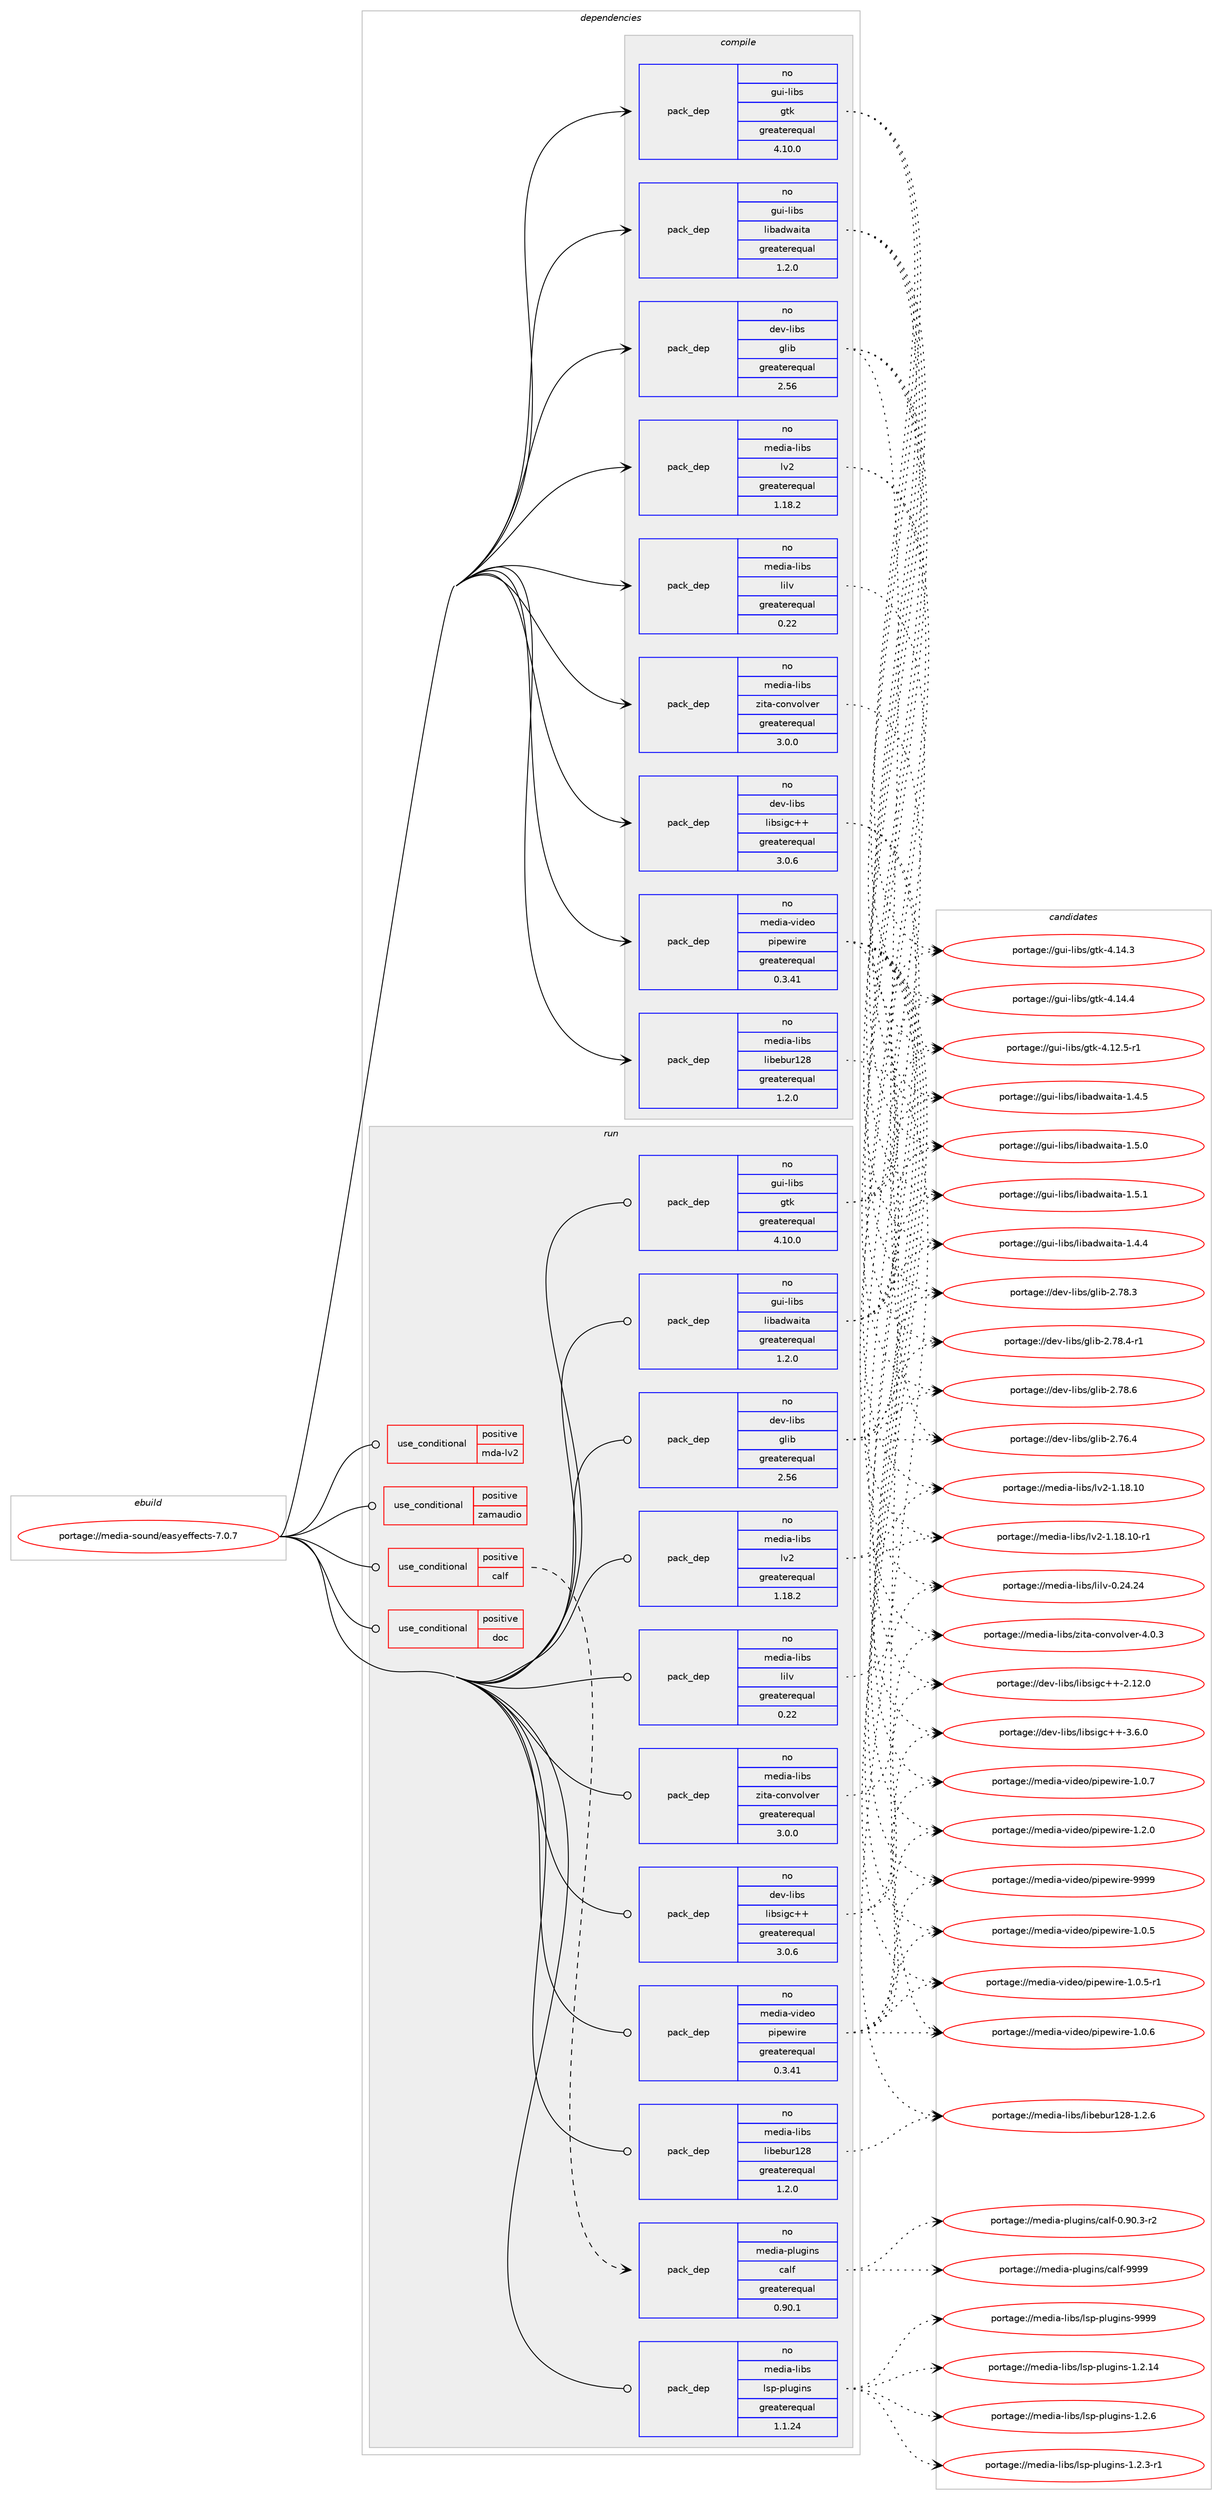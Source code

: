 digraph prolog {

# *************
# Graph options
# *************

newrank=true;
concentrate=true;
compound=true;
graph [rankdir=LR,fontname=Helvetica,fontsize=10,ranksep=1.5];#, ranksep=2.5, nodesep=0.2];
edge  [arrowhead=vee];
node  [fontname=Helvetica,fontsize=10];

# **********
# The ebuild
# **********

subgraph cluster_leftcol {
color=gray;
rank=same;
label=<<i>ebuild</i>>;
id [label="portage://media-sound/easyeffects-7.0.7", color=red, width=4, href="../media-sound/easyeffects-7.0.7.svg"];
}

# ****************
# The dependencies
# ****************

subgraph cluster_midcol {
color=gray;
label=<<i>dependencies</i>>;
subgraph cluster_compile {
fillcolor="#eeeeee";
style=filled;
label=<<i>compile</i>>;
# *** BEGIN UNKNOWN DEPENDENCY TYPE (TODO) ***
# id -> package_dependency(portage://media-sound/easyeffects-7.0.7,install,no,dev-cpp,nlohmann_json,none,[,,],[],[])
# *** END UNKNOWN DEPENDENCY TYPE (TODO) ***

# *** BEGIN UNKNOWN DEPENDENCY TYPE (TODO) ***
# id -> package_dependency(portage://media-sound/easyeffects-7.0.7,install,no,dev-cpp,tbb,none,[,,],[],[])
# *** END UNKNOWN DEPENDENCY TYPE (TODO) ***

subgraph pack82578 {
dependency162762 [label=<<TABLE BORDER="0" CELLBORDER="1" CELLSPACING="0" CELLPADDING="4" WIDTH="220"><TR><TD ROWSPAN="6" CELLPADDING="30">pack_dep</TD></TR><TR><TD WIDTH="110">no</TD></TR><TR><TD>dev-libs</TD></TR><TR><TD>glib</TD></TR><TR><TD>greaterequal</TD></TR><TR><TD>2.56</TD></TR></TABLE>>, shape=none, color=blue];
}
id:e -> dependency162762:w [weight=20,style="solid",arrowhead="vee"];
# *** BEGIN UNKNOWN DEPENDENCY TYPE (TODO) ***
# id -> package_dependency(portage://media-sound/easyeffects-7.0.7,install,no,dev-libs,libfmt,none,[,,],[],[])
# *** END UNKNOWN DEPENDENCY TYPE (TODO) ***

subgraph pack82579 {
dependency162763 [label=<<TABLE BORDER="0" CELLBORDER="1" CELLSPACING="0" CELLPADDING="4" WIDTH="220"><TR><TD ROWSPAN="6" CELLPADDING="30">pack_dep</TD></TR><TR><TD WIDTH="110">no</TD></TR><TR><TD>dev-libs</TD></TR><TR><TD>libsigc++</TD></TR><TR><TD>greaterequal</TD></TR><TR><TD>3.0.6</TD></TR></TABLE>>, shape=none, color=blue];
}
id:e -> dependency162763:w [weight=20,style="solid",arrowhead="vee"];
subgraph pack82580 {
dependency162764 [label=<<TABLE BORDER="0" CELLBORDER="1" CELLSPACING="0" CELLPADDING="4" WIDTH="220"><TR><TD ROWSPAN="6" CELLPADDING="30">pack_dep</TD></TR><TR><TD WIDTH="110">no</TD></TR><TR><TD>gui-libs</TD></TR><TR><TD>gtk</TD></TR><TR><TD>greaterequal</TD></TR><TR><TD>4.10.0</TD></TR></TABLE>>, shape=none, color=blue];
}
id:e -> dependency162764:w [weight=20,style="solid",arrowhead="vee"];
subgraph pack82581 {
dependency162765 [label=<<TABLE BORDER="0" CELLBORDER="1" CELLSPACING="0" CELLPADDING="4" WIDTH="220"><TR><TD ROWSPAN="6" CELLPADDING="30">pack_dep</TD></TR><TR><TD WIDTH="110">no</TD></TR><TR><TD>gui-libs</TD></TR><TR><TD>libadwaita</TD></TR><TR><TD>greaterequal</TD></TR><TR><TD>1.2.0</TD></TR></TABLE>>, shape=none, color=blue];
}
id:e -> dependency162765:w [weight=20,style="solid",arrowhead="vee"];
# *** BEGIN UNKNOWN DEPENDENCY TYPE (TODO) ***
# id -> package_dependency(portage://media-sound/easyeffects-7.0.7,install,no,media-libs,libbs2b,none,[,,],[],[])
# *** END UNKNOWN DEPENDENCY TYPE (TODO) ***

subgraph pack82582 {
dependency162766 [label=<<TABLE BORDER="0" CELLBORDER="1" CELLSPACING="0" CELLPADDING="4" WIDTH="220"><TR><TD ROWSPAN="6" CELLPADDING="30">pack_dep</TD></TR><TR><TD WIDTH="110">no</TD></TR><TR><TD>media-libs</TD></TR><TR><TD>libebur128</TD></TR><TR><TD>greaterequal</TD></TR><TR><TD>1.2.0</TD></TR></TABLE>>, shape=none, color=blue];
}
id:e -> dependency162766:w [weight=20,style="solid",arrowhead="vee"];
# *** BEGIN UNKNOWN DEPENDENCY TYPE (TODO) ***
# id -> package_dependency(portage://media-sound/easyeffects-7.0.7,install,no,media-libs,libsamplerate,none,[,,],[],[])
# *** END UNKNOWN DEPENDENCY TYPE (TODO) ***

# *** BEGIN UNKNOWN DEPENDENCY TYPE (TODO) ***
# id -> package_dependency(portage://media-sound/easyeffects-7.0.7,install,no,media-libs,libsndfile,none,[,,],[],[])
# *** END UNKNOWN DEPENDENCY TYPE (TODO) ***

# *** BEGIN UNKNOWN DEPENDENCY TYPE (TODO) ***
# id -> package_dependency(portage://media-sound/easyeffects-7.0.7,install,no,media-libs,libsoundtouch,none,[,,],[],[])
# *** END UNKNOWN DEPENDENCY TYPE (TODO) ***

subgraph pack82583 {
dependency162767 [label=<<TABLE BORDER="0" CELLBORDER="1" CELLSPACING="0" CELLPADDING="4" WIDTH="220"><TR><TD ROWSPAN="6" CELLPADDING="30">pack_dep</TD></TR><TR><TD WIDTH="110">no</TD></TR><TR><TD>media-libs</TD></TR><TR><TD>lilv</TD></TR><TR><TD>greaterequal</TD></TR><TR><TD>0.22</TD></TR></TABLE>>, shape=none, color=blue];
}
id:e -> dependency162767:w [weight=20,style="solid",arrowhead="vee"];
subgraph pack82584 {
dependency162768 [label=<<TABLE BORDER="0" CELLBORDER="1" CELLSPACING="0" CELLPADDING="4" WIDTH="220"><TR><TD ROWSPAN="6" CELLPADDING="30">pack_dep</TD></TR><TR><TD WIDTH="110">no</TD></TR><TR><TD>media-libs</TD></TR><TR><TD>lv2</TD></TR><TR><TD>greaterequal</TD></TR><TR><TD>1.18.2</TD></TR></TABLE>>, shape=none, color=blue];
}
id:e -> dependency162768:w [weight=20,style="solid",arrowhead="vee"];
# *** BEGIN UNKNOWN DEPENDENCY TYPE (TODO) ***
# id -> package_dependency(portage://media-sound/easyeffects-7.0.7,install,no,media-libs,rnnoise,none,[,,],[],[])
# *** END UNKNOWN DEPENDENCY TYPE (TODO) ***

# *** BEGIN UNKNOWN DEPENDENCY TYPE (TODO) ***
# id -> package_dependency(portage://media-sound/easyeffects-7.0.7,install,no,media-libs,speexdsp,none,[,,],[],[])
# *** END UNKNOWN DEPENDENCY TYPE (TODO) ***

subgraph pack82585 {
dependency162769 [label=<<TABLE BORDER="0" CELLBORDER="1" CELLSPACING="0" CELLPADDING="4" WIDTH="220"><TR><TD ROWSPAN="6" CELLPADDING="30">pack_dep</TD></TR><TR><TD WIDTH="110">no</TD></TR><TR><TD>media-libs</TD></TR><TR><TD>zita-convolver</TD></TR><TR><TD>greaterequal</TD></TR><TR><TD>3.0.0</TD></TR></TABLE>>, shape=none, color=blue];
}
id:e -> dependency162769:w [weight=20,style="solid",arrowhead="vee"];
subgraph pack82586 {
dependency162770 [label=<<TABLE BORDER="0" CELLBORDER="1" CELLSPACING="0" CELLPADDING="4" WIDTH="220"><TR><TD ROWSPAN="6" CELLPADDING="30">pack_dep</TD></TR><TR><TD WIDTH="110">no</TD></TR><TR><TD>media-video</TD></TR><TR><TD>pipewire</TD></TR><TR><TD>greaterequal</TD></TR><TR><TD>0.3.41</TD></TR></TABLE>>, shape=none, color=blue];
}
id:e -> dependency162770:w [weight=20,style="solid",arrowhead="vee"];
# *** BEGIN UNKNOWN DEPENDENCY TYPE (TODO) ***
# id -> package_dependency(portage://media-sound/easyeffects-7.0.7,install,no,sci-libs,fftw,none,[,,],[slot(3.0)],[])
# *** END UNKNOWN DEPENDENCY TYPE (TODO) ***

# *** BEGIN UNKNOWN DEPENDENCY TYPE (TODO) ***
# id -> package_dependency(portage://media-sound/easyeffects-7.0.7,install,no,sci-libs,gsl,none,[,,],any_same_slot,[])
# *** END UNKNOWN DEPENDENCY TYPE (TODO) ***

}
subgraph cluster_compileandrun {
fillcolor="#eeeeee";
style=filled;
label=<<i>compile and run</i>>;
}
subgraph cluster_run {
fillcolor="#eeeeee";
style=filled;
label=<<i>run</i>>;
subgraph cond77796 {
dependency162771 [label=<<TABLE BORDER="0" CELLBORDER="1" CELLSPACING="0" CELLPADDING="4"><TR><TD ROWSPAN="3" CELLPADDING="10">use_conditional</TD></TR><TR><TD>positive</TD></TR><TR><TD>calf</TD></TR></TABLE>>, shape=none, color=red];
subgraph pack82587 {
dependency162772 [label=<<TABLE BORDER="0" CELLBORDER="1" CELLSPACING="0" CELLPADDING="4" WIDTH="220"><TR><TD ROWSPAN="6" CELLPADDING="30">pack_dep</TD></TR><TR><TD WIDTH="110">no</TD></TR><TR><TD>media-plugins</TD></TR><TR><TD>calf</TD></TR><TR><TD>greaterequal</TD></TR><TR><TD>0.90.1</TD></TR></TABLE>>, shape=none, color=blue];
}
dependency162771:e -> dependency162772:w [weight=20,style="dashed",arrowhead="vee"];
}
id:e -> dependency162771:w [weight=20,style="solid",arrowhead="odot"];
subgraph cond77797 {
dependency162773 [label=<<TABLE BORDER="0" CELLBORDER="1" CELLSPACING="0" CELLPADDING="4"><TR><TD ROWSPAN="3" CELLPADDING="10">use_conditional</TD></TR><TR><TD>positive</TD></TR><TR><TD>doc</TD></TR></TABLE>>, shape=none, color=red];
# *** BEGIN UNKNOWN DEPENDENCY TYPE (TODO) ***
# dependency162773 -> package_dependency(portage://media-sound/easyeffects-7.0.7,run,no,gnome-extra,yelp,none,[,,],[],[])
# *** END UNKNOWN DEPENDENCY TYPE (TODO) ***

}
id:e -> dependency162773:w [weight=20,style="solid",arrowhead="odot"];
subgraph cond77798 {
dependency162774 [label=<<TABLE BORDER="0" CELLBORDER="1" CELLSPACING="0" CELLPADDING="4"><TR><TD ROWSPAN="3" CELLPADDING="10">use_conditional</TD></TR><TR><TD>positive</TD></TR><TR><TD>mda-lv2</TD></TR></TABLE>>, shape=none, color=red];
# *** BEGIN UNKNOWN DEPENDENCY TYPE (TODO) ***
# dependency162774 -> package_dependency(portage://media-sound/easyeffects-7.0.7,run,no,media-plugins,mda-lv2,none,[,,],[],[])
# *** END UNKNOWN DEPENDENCY TYPE (TODO) ***

}
id:e -> dependency162774:w [weight=20,style="solid",arrowhead="odot"];
subgraph cond77799 {
dependency162775 [label=<<TABLE BORDER="0" CELLBORDER="1" CELLSPACING="0" CELLPADDING="4"><TR><TD ROWSPAN="3" CELLPADDING="10">use_conditional</TD></TR><TR><TD>positive</TD></TR><TR><TD>zamaudio</TD></TR></TABLE>>, shape=none, color=red];
# *** BEGIN UNKNOWN DEPENDENCY TYPE (TODO) ***
# dependency162775 -> package_dependency(portage://media-sound/easyeffects-7.0.7,run,no,media-plugins,zam-plugins,none,[,,],[],[])
# *** END UNKNOWN DEPENDENCY TYPE (TODO) ***

}
id:e -> dependency162775:w [weight=20,style="solid",arrowhead="odot"];
# *** BEGIN UNKNOWN DEPENDENCY TYPE (TODO) ***
# id -> package_dependency(portage://media-sound/easyeffects-7.0.7,run,no,dev-cpp,nlohmann_json,none,[,,],[],[])
# *** END UNKNOWN DEPENDENCY TYPE (TODO) ***

# *** BEGIN UNKNOWN DEPENDENCY TYPE (TODO) ***
# id -> package_dependency(portage://media-sound/easyeffects-7.0.7,run,no,dev-cpp,tbb,none,[,,],[],[])
# *** END UNKNOWN DEPENDENCY TYPE (TODO) ***

subgraph pack82588 {
dependency162776 [label=<<TABLE BORDER="0" CELLBORDER="1" CELLSPACING="0" CELLPADDING="4" WIDTH="220"><TR><TD ROWSPAN="6" CELLPADDING="30">pack_dep</TD></TR><TR><TD WIDTH="110">no</TD></TR><TR><TD>dev-libs</TD></TR><TR><TD>glib</TD></TR><TR><TD>greaterequal</TD></TR><TR><TD>2.56</TD></TR></TABLE>>, shape=none, color=blue];
}
id:e -> dependency162776:w [weight=20,style="solid",arrowhead="odot"];
# *** BEGIN UNKNOWN DEPENDENCY TYPE (TODO) ***
# id -> package_dependency(portage://media-sound/easyeffects-7.0.7,run,no,dev-libs,libfmt,none,[,,],[],[])
# *** END UNKNOWN DEPENDENCY TYPE (TODO) ***

subgraph pack82589 {
dependency162777 [label=<<TABLE BORDER="0" CELLBORDER="1" CELLSPACING="0" CELLPADDING="4" WIDTH="220"><TR><TD ROWSPAN="6" CELLPADDING="30">pack_dep</TD></TR><TR><TD WIDTH="110">no</TD></TR><TR><TD>dev-libs</TD></TR><TR><TD>libsigc++</TD></TR><TR><TD>greaterequal</TD></TR><TR><TD>3.0.6</TD></TR></TABLE>>, shape=none, color=blue];
}
id:e -> dependency162777:w [weight=20,style="solid",arrowhead="odot"];
subgraph pack82590 {
dependency162778 [label=<<TABLE BORDER="0" CELLBORDER="1" CELLSPACING="0" CELLPADDING="4" WIDTH="220"><TR><TD ROWSPAN="6" CELLPADDING="30">pack_dep</TD></TR><TR><TD WIDTH="110">no</TD></TR><TR><TD>gui-libs</TD></TR><TR><TD>gtk</TD></TR><TR><TD>greaterequal</TD></TR><TR><TD>4.10.0</TD></TR></TABLE>>, shape=none, color=blue];
}
id:e -> dependency162778:w [weight=20,style="solid",arrowhead="odot"];
subgraph pack82591 {
dependency162779 [label=<<TABLE BORDER="0" CELLBORDER="1" CELLSPACING="0" CELLPADDING="4" WIDTH="220"><TR><TD ROWSPAN="6" CELLPADDING="30">pack_dep</TD></TR><TR><TD WIDTH="110">no</TD></TR><TR><TD>gui-libs</TD></TR><TR><TD>libadwaita</TD></TR><TR><TD>greaterequal</TD></TR><TR><TD>1.2.0</TD></TR></TABLE>>, shape=none, color=blue];
}
id:e -> dependency162779:w [weight=20,style="solid",arrowhead="odot"];
# *** BEGIN UNKNOWN DEPENDENCY TYPE (TODO) ***
# id -> package_dependency(portage://media-sound/easyeffects-7.0.7,run,no,media-libs,libbs2b,none,[,,],[],[])
# *** END UNKNOWN DEPENDENCY TYPE (TODO) ***

subgraph pack82592 {
dependency162780 [label=<<TABLE BORDER="0" CELLBORDER="1" CELLSPACING="0" CELLPADDING="4" WIDTH="220"><TR><TD ROWSPAN="6" CELLPADDING="30">pack_dep</TD></TR><TR><TD WIDTH="110">no</TD></TR><TR><TD>media-libs</TD></TR><TR><TD>libebur128</TD></TR><TR><TD>greaterequal</TD></TR><TR><TD>1.2.0</TD></TR></TABLE>>, shape=none, color=blue];
}
id:e -> dependency162780:w [weight=20,style="solid",arrowhead="odot"];
# *** BEGIN UNKNOWN DEPENDENCY TYPE (TODO) ***
# id -> package_dependency(portage://media-sound/easyeffects-7.0.7,run,no,media-libs,libsndfile,none,[,,],[],[])
# *** END UNKNOWN DEPENDENCY TYPE (TODO) ***

# *** BEGIN UNKNOWN DEPENDENCY TYPE (TODO) ***
# id -> package_dependency(portage://media-sound/easyeffects-7.0.7,run,no,media-libs,libsoundtouch,none,[,,],[],[])
# *** END UNKNOWN DEPENDENCY TYPE (TODO) ***

subgraph pack82593 {
dependency162781 [label=<<TABLE BORDER="0" CELLBORDER="1" CELLSPACING="0" CELLPADDING="4" WIDTH="220"><TR><TD ROWSPAN="6" CELLPADDING="30">pack_dep</TD></TR><TR><TD WIDTH="110">no</TD></TR><TR><TD>media-libs</TD></TR><TR><TD>lilv</TD></TR><TR><TD>greaterequal</TD></TR><TR><TD>0.22</TD></TR></TABLE>>, shape=none, color=blue];
}
id:e -> dependency162781:w [weight=20,style="solid",arrowhead="odot"];
subgraph pack82594 {
dependency162782 [label=<<TABLE BORDER="0" CELLBORDER="1" CELLSPACING="0" CELLPADDING="4" WIDTH="220"><TR><TD ROWSPAN="6" CELLPADDING="30">pack_dep</TD></TR><TR><TD WIDTH="110">no</TD></TR><TR><TD>media-libs</TD></TR><TR><TD>lsp-plugins</TD></TR><TR><TD>greaterequal</TD></TR><TR><TD>1.1.24</TD></TR></TABLE>>, shape=none, color=blue];
}
id:e -> dependency162782:w [weight=20,style="solid",arrowhead="odot"];
subgraph pack82595 {
dependency162783 [label=<<TABLE BORDER="0" CELLBORDER="1" CELLSPACING="0" CELLPADDING="4" WIDTH="220"><TR><TD ROWSPAN="6" CELLPADDING="30">pack_dep</TD></TR><TR><TD WIDTH="110">no</TD></TR><TR><TD>media-libs</TD></TR><TR><TD>lv2</TD></TR><TR><TD>greaterequal</TD></TR><TR><TD>1.18.2</TD></TR></TABLE>>, shape=none, color=blue];
}
id:e -> dependency162783:w [weight=20,style="solid",arrowhead="odot"];
# *** BEGIN UNKNOWN DEPENDENCY TYPE (TODO) ***
# id -> package_dependency(portage://media-sound/easyeffects-7.0.7,run,no,media-libs,rnnoise,none,[,,],[],[])
# *** END UNKNOWN DEPENDENCY TYPE (TODO) ***

# *** BEGIN UNKNOWN DEPENDENCY TYPE (TODO) ***
# id -> package_dependency(portage://media-sound/easyeffects-7.0.7,run,no,media-libs,speexdsp,none,[,,],[],[])
# *** END UNKNOWN DEPENDENCY TYPE (TODO) ***

subgraph pack82596 {
dependency162784 [label=<<TABLE BORDER="0" CELLBORDER="1" CELLSPACING="0" CELLPADDING="4" WIDTH="220"><TR><TD ROWSPAN="6" CELLPADDING="30">pack_dep</TD></TR><TR><TD WIDTH="110">no</TD></TR><TR><TD>media-libs</TD></TR><TR><TD>zita-convolver</TD></TR><TR><TD>greaterequal</TD></TR><TR><TD>3.0.0</TD></TR></TABLE>>, shape=none, color=blue];
}
id:e -> dependency162784:w [weight=20,style="solid",arrowhead="odot"];
subgraph pack82597 {
dependency162785 [label=<<TABLE BORDER="0" CELLBORDER="1" CELLSPACING="0" CELLPADDING="4" WIDTH="220"><TR><TD ROWSPAN="6" CELLPADDING="30">pack_dep</TD></TR><TR><TD WIDTH="110">no</TD></TR><TR><TD>media-video</TD></TR><TR><TD>pipewire</TD></TR><TR><TD>greaterequal</TD></TR><TR><TD>0.3.41</TD></TR></TABLE>>, shape=none, color=blue];
}
id:e -> dependency162785:w [weight=20,style="solid",arrowhead="odot"];
# *** BEGIN UNKNOWN DEPENDENCY TYPE (TODO) ***
# id -> package_dependency(portage://media-sound/easyeffects-7.0.7,run,no,sci-libs,fftw,none,[,,],[slot(3.0)],[])
# *** END UNKNOWN DEPENDENCY TYPE (TODO) ***

# *** BEGIN UNKNOWN DEPENDENCY TYPE (TODO) ***
# id -> package_dependency(portage://media-sound/easyeffects-7.0.7,run,no,sci-libs,gsl,none,[,,],any_same_slot,[])
# *** END UNKNOWN DEPENDENCY TYPE (TODO) ***

# *** BEGIN UNKNOWN DEPENDENCY TYPE (TODO) ***
# id -> package_dependency(portage://media-sound/easyeffects-7.0.7,run,no,sys-apps,dbus,none,[,,],[],[])
# *** END UNKNOWN DEPENDENCY TYPE (TODO) ***

}
}

# **************
# The candidates
# **************

subgraph cluster_choices {
rank=same;
color=gray;
label=<<i>candidates</i>>;

subgraph choice82578 {
color=black;
nodesep=1;
choice1001011184510810598115471031081059845504655544652 [label="portage://dev-libs/glib-2.76.4", color=red, width=4,href="../dev-libs/glib-2.76.4.svg"];
choice1001011184510810598115471031081059845504655564651 [label="portage://dev-libs/glib-2.78.3", color=red, width=4,href="../dev-libs/glib-2.78.3.svg"];
choice10010111845108105981154710310810598455046555646524511449 [label="portage://dev-libs/glib-2.78.4-r1", color=red, width=4,href="../dev-libs/glib-2.78.4-r1.svg"];
choice1001011184510810598115471031081059845504655564654 [label="portage://dev-libs/glib-2.78.6", color=red, width=4,href="../dev-libs/glib-2.78.6.svg"];
dependency162762:e -> choice1001011184510810598115471031081059845504655544652:w [style=dotted,weight="100"];
dependency162762:e -> choice1001011184510810598115471031081059845504655564651:w [style=dotted,weight="100"];
dependency162762:e -> choice10010111845108105981154710310810598455046555646524511449:w [style=dotted,weight="100"];
dependency162762:e -> choice1001011184510810598115471031081059845504655564654:w [style=dotted,weight="100"];
}
subgraph choice82579 {
color=black;
nodesep=1;
choice1001011184510810598115471081059811510510399434345504649504648 [label="portage://dev-libs/libsigc++-2.12.0", color=red, width=4,href="../dev-libs/libsigc++-2.12.0.svg"];
choice10010111845108105981154710810598115105103994343455146544648 [label="portage://dev-libs/libsigc++-3.6.0", color=red, width=4,href="../dev-libs/libsigc++-3.6.0.svg"];
dependency162763:e -> choice1001011184510810598115471081059811510510399434345504649504648:w [style=dotted,weight="100"];
dependency162763:e -> choice10010111845108105981154710810598115105103994343455146544648:w [style=dotted,weight="100"];
}
subgraph choice82580 {
color=black;
nodesep=1;
choice103117105451081059811547103116107455246495046534511449 [label="portage://gui-libs/gtk-4.12.5-r1", color=red, width=4,href="../gui-libs/gtk-4.12.5-r1.svg"];
choice10311710545108105981154710311610745524649524651 [label="portage://gui-libs/gtk-4.14.3", color=red, width=4,href="../gui-libs/gtk-4.14.3.svg"];
choice10311710545108105981154710311610745524649524652 [label="portage://gui-libs/gtk-4.14.4", color=red, width=4,href="../gui-libs/gtk-4.14.4.svg"];
dependency162764:e -> choice103117105451081059811547103116107455246495046534511449:w [style=dotted,weight="100"];
dependency162764:e -> choice10311710545108105981154710311610745524649524651:w [style=dotted,weight="100"];
dependency162764:e -> choice10311710545108105981154710311610745524649524652:w [style=dotted,weight="100"];
}
subgraph choice82581 {
color=black;
nodesep=1;
choice10311710545108105981154710810598971001199710511697454946524652 [label="portage://gui-libs/libadwaita-1.4.4", color=red, width=4,href="../gui-libs/libadwaita-1.4.4.svg"];
choice10311710545108105981154710810598971001199710511697454946524653 [label="portage://gui-libs/libadwaita-1.4.5", color=red, width=4,href="../gui-libs/libadwaita-1.4.5.svg"];
choice10311710545108105981154710810598971001199710511697454946534648 [label="portage://gui-libs/libadwaita-1.5.0", color=red, width=4,href="../gui-libs/libadwaita-1.5.0.svg"];
choice10311710545108105981154710810598971001199710511697454946534649 [label="portage://gui-libs/libadwaita-1.5.1", color=red, width=4,href="../gui-libs/libadwaita-1.5.1.svg"];
dependency162765:e -> choice10311710545108105981154710810598971001199710511697454946524652:w [style=dotted,weight="100"];
dependency162765:e -> choice10311710545108105981154710810598971001199710511697454946524653:w [style=dotted,weight="100"];
dependency162765:e -> choice10311710545108105981154710810598971001199710511697454946534648:w [style=dotted,weight="100"];
dependency162765:e -> choice10311710545108105981154710810598971001199710511697454946534649:w [style=dotted,weight="100"];
}
subgraph choice82582 {
color=black;
nodesep=1;
choice109101100105974510810598115471081059810198117114495056454946504654 [label="portage://media-libs/libebur128-1.2.6", color=red, width=4,href="../media-libs/libebur128-1.2.6.svg"];
dependency162766:e -> choice109101100105974510810598115471081059810198117114495056454946504654:w [style=dotted,weight="100"];
}
subgraph choice82583 {
color=black;
nodesep=1;
choice109101100105974510810598115471081051081184548465052465052 [label="portage://media-libs/lilv-0.24.24", color=red, width=4,href="../media-libs/lilv-0.24.24.svg"];
dependency162767:e -> choice109101100105974510810598115471081051081184548465052465052:w [style=dotted,weight="100"];
}
subgraph choice82584 {
color=black;
nodesep=1;
choice10910110010597451081059811547108118504549464956464948 [label="portage://media-libs/lv2-1.18.10", color=red, width=4,href="../media-libs/lv2-1.18.10.svg"];
choice109101100105974510810598115471081185045494649564649484511449 [label="portage://media-libs/lv2-1.18.10-r1", color=red, width=4,href="../media-libs/lv2-1.18.10-r1.svg"];
dependency162768:e -> choice10910110010597451081059811547108118504549464956464948:w [style=dotted,weight="100"];
dependency162768:e -> choice109101100105974510810598115471081185045494649564649484511449:w [style=dotted,weight="100"];
}
subgraph choice82585 {
color=black;
nodesep=1;
choice10910110010597451081059811547122105116974599111110118111108118101114455246484651 [label="portage://media-libs/zita-convolver-4.0.3", color=red, width=4,href="../media-libs/zita-convolver-4.0.3.svg"];
dependency162769:e -> choice10910110010597451081059811547122105116974599111110118111108118101114455246484651:w [style=dotted,weight="100"];
}
subgraph choice82586 {
color=black;
nodesep=1;
choice109101100105974511810510010111147112105112101119105114101454946484653 [label="portage://media-video/pipewire-1.0.5", color=red, width=4,href="../media-video/pipewire-1.0.5.svg"];
choice1091011001059745118105100101111471121051121011191051141014549464846534511449 [label="portage://media-video/pipewire-1.0.5-r1", color=red, width=4,href="../media-video/pipewire-1.0.5-r1.svg"];
choice109101100105974511810510010111147112105112101119105114101454946484654 [label="portage://media-video/pipewire-1.0.6", color=red, width=4,href="../media-video/pipewire-1.0.6.svg"];
choice109101100105974511810510010111147112105112101119105114101454946484655 [label="portage://media-video/pipewire-1.0.7", color=red, width=4,href="../media-video/pipewire-1.0.7.svg"];
choice109101100105974511810510010111147112105112101119105114101454946504648 [label="portage://media-video/pipewire-1.2.0", color=red, width=4,href="../media-video/pipewire-1.2.0.svg"];
choice1091011001059745118105100101111471121051121011191051141014557575757 [label="portage://media-video/pipewire-9999", color=red, width=4,href="../media-video/pipewire-9999.svg"];
dependency162770:e -> choice109101100105974511810510010111147112105112101119105114101454946484653:w [style=dotted,weight="100"];
dependency162770:e -> choice1091011001059745118105100101111471121051121011191051141014549464846534511449:w [style=dotted,weight="100"];
dependency162770:e -> choice109101100105974511810510010111147112105112101119105114101454946484654:w [style=dotted,weight="100"];
dependency162770:e -> choice109101100105974511810510010111147112105112101119105114101454946484655:w [style=dotted,weight="100"];
dependency162770:e -> choice109101100105974511810510010111147112105112101119105114101454946504648:w [style=dotted,weight="100"];
dependency162770:e -> choice1091011001059745118105100101111471121051121011191051141014557575757:w [style=dotted,weight="100"];
}
subgraph choice82587 {
color=black;
nodesep=1;
choice1091011001059745112108117103105110115479997108102454846574846514511450 [label="portage://media-plugins/calf-0.90.3-r2", color=red, width=4,href="../media-plugins/calf-0.90.3-r2.svg"];
choice10910110010597451121081171031051101154799971081024557575757 [label="portage://media-plugins/calf-9999", color=red, width=4,href="../media-plugins/calf-9999.svg"];
dependency162772:e -> choice1091011001059745112108117103105110115479997108102454846574846514511450:w [style=dotted,weight="100"];
dependency162772:e -> choice10910110010597451121081171031051101154799971081024557575757:w [style=dotted,weight="100"];
}
subgraph choice82588 {
color=black;
nodesep=1;
choice1001011184510810598115471031081059845504655544652 [label="portage://dev-libs/glib-2.76.4", color=red, width=4,href="../dev-libs/glib-2.76.4.svg"];
choice1001011184510810598115471031081059845504655564651 [label="portage://dev-libs/glib-2.78.3", color=red, width=4,href="../dev-libs/glib-2.78.3.svg"];
choice10010111845108105981154710310810598455046555646524511449 [label="portage://dev-libs/glib-2.78.4-r1", color=red, width=4,href="../dev-libs/glib-2.78.4-r1.svg"];
choice1001011184510810598115471031081059845504655564654 [label="portage://dev-libs/glib-2.78.6", color=red, width=4,href="../dev-libs/glib-2.78.6.svg"];
dependency162776:e -> choice1001011184510810598115471031081059845504655544652:w [style=dotted,weight="100"];
dependency162776:e -> choice1001011184510810598115471031081059845504655564651:w [style=dotted,weight="100"];
dependency162776:e -> choice10010111845108105981154710310810598455046555646524511449:w [style=dotted,weight="100"];
dependency162776:e -> choice1001011184510810598115471031081059845504655564654:w [style=dotted,weight="100"];
}
subgraph choice82589 {
color=black;
nodesep=1;
choice1001011184510810598115471081059811510510399434345504649504648 [label="portage://dev-libs/libsigc++-2.12.0", color=red, width=4,href="../dev-libs/libsigc++-2.12.0.svg"];
choice10010111845108105981154710810598115105103994343455146544648 [label="portage://dev-libs/libsigc++-3.6.0", color=red, width=4,href="../dev-libs/libsigc++-3.6.0.svg"];
dependency162777:e -> choice1001011184510810598115471081059811510510399434345504649504648:w [style=dotted,weight="100"];
dependency162777:e -> choice10010111845108105981154710810598115105103994343455146544648:w [style=dotted,weight="100"];
}
subgraph choice82590 {
color=black;
nodesep=1;
choice103117105451081059811547103116107455246495046534511449 [label="portage://gui-libs/gtk-4.12.5-r1", color=red, width=4,href="../gui-libs/gtk-4.12.5-r1.svg"];
choice10311710545108105981154710311610745524649524651 [label="portage://gui-libs/gtk-4.14.3", color=red, width=4,href="../gui-libs/gtk-4.14.3.svg"];
choice10311710545108105981154710311610745524649524652 [label="portage://gui-libs/gtk-4.14.4", color=red, width=4,href="../gui-libs/gtk-4.14.4.svg"];
dependency162778:e -> choice103117105451081059811547103116107455246495046534511449:w [style=dotted,weight="100"];
dependency162778:e -> choice10311710545108105981154710311610745524649524651:w [style=dotted,weight="100"];
dependency162778:e -> choice10311710545108105981154710311610745524649524652:w [style=dotted,weight="100"];
}
subgraph choice82591 {
color=black;
nodesep=1;
choice10311710545108105981154710810598971001199710511697454946524652 [label="portage://gui-libs/libadwaita-1.4.4", color=red, width=4,href="../gui-libs/libadwaita-1.4.4.svg"];
choice10311710545108105981154710810598971001199710511697454946524653 [label="portage://gui-libs/libadwaita-1.4.5", color=red, width=4,href="../gui-libs/libadwaita-1.4.5.svg"];
choice10311710545108105981154710810598971001199710511697454946534648 [label="portage://gui-libs/libadwaita-1.5.0", color=red, width=4,href="../gui-libs/libadwaita-1.5.0.svg"];
choice10311710545108105981154710810598971001199710511697454946534649 [label="portage://gui-libs/libadwaita-1.5.1", color=red, width=4,href="../gui-libs/libadwaita-1.5.1.svg"];
dependency162779:e -> choice10311710545108105981154710810598971001199710511697454946524652:w [style=dotted,weight="100"];
dependency162779:e -> choice10311710545108105981154710810598971001199710511697454946524653:w [style=dotted,weight="100"];
dependency162779:e -> choice10311710545108105981154710810598971001199710511697454946534648:w [style=dotted,weight="100"];
dependency162779:e -> choice10311710545108105981154710810598971001199710511697454946534649:w [style=dotted,weight="100"];
}
subgraph choice82592 {
color=black;
nodesep=1;
choice109101100105974510810598115471081059810198117114495056454946504654 [label="portage://media-libs/libebur128-1.2.6", color=red, width=4,href="../media-libs/libebur128-1.2.6.svg"];
dependency162780:e -> choice109101100105974510810598115471081059810198117114495056454946504654:w [style=dotted,weight="100"];
}
subgraph choice82593 {
color=black;
nodesep=1;
choice109101100105974510810598115471081051081184548465052465052 [label="portage://media-libs/lilv-0.24.24", color=red, width=4,href="../media-libs/lilv-0.24.24.svg"];
dependency162781:e -> choice109101100105974510810598115471081051081184548465052465052:w [style=dotted,weight="100"];
}
subgraph choice82594 {
color=black;
nodesep=1;
choice109101100105974510810598115471081151124511210811710310511011545494650464952 [label="portage://media-libs/lsp-plugins-1.2.14", color=red, width=4,href="../media-libs/lsp-plugins-1.2.14.svg"];
choice10910110010597451081059811547108115112451121081171031051101154549465046514511449 [label="portage://media-libs/lsp-plugins-1.2.3-r1", color=red, width=4,href="../media-libs/lsp-plugins-1.2.3-r1.svg"];
choice1091011001059745108105981154710811511245112108117103105110115454946504654 [label="portage://media-libs/lsp-plugins-1.2.6", color=red, width=4,href="../media-libs/lsp-plugins-1.2.6.svg"];
choice10910110010597451081059811547108115112451121081171031051101154557575757 [label="portage://media-libs/lsp-plugins-9999", color=red, width=4,href="../media-libs/lsp-plugins-9999.svg"];
dependency162782:e -> choice109101100105974510810598115471081151124511210811710310511011545494650464952:w [style=dotted,weight="100"];
dependency162782:e -> choice10910110010597451081059811547108115112451121081171031051101154549465046514511449:w [style=dotted,weight="100"];
dependency162782:e -> choice1091011001059745108105981154710811511245112108117103105110115454946504654:w [style=dotted,weight="100"];
dependency162782:e -> choice10910110010597451081059811547108115112451121081171031051101154557575757:w [style=dotted,weight="100"];
}
subgraph choice82595 {
color=black;
nodesep=1;
choice10910110010597451081059811547108118504549464956464948 [label="portage://media-libs/lv2-1.18.10", color=red, width=4,href="../media-libs/lv2-1.18.10.svg"];
choice109101100105974510810598115471081185045494649564649484511449 [label="portage://media-libs/lv2-1.18.10-r1", color=red, width=4,href="../media-libs/lv2-1.18.10-r1.svg"];
dependency162783:e -> choice10910110010597451081059811547108118504549464956464948:w [style=dotted,weight="100"];
dependency162783:e -> choice109101100105974510810598115471081185045494649564649484511449:w [style=dotted,weight="100"];
}
subgraph choice82596 {
color=black;
nodesep=1;
choice10910110010597451081059811547122105116974599111110118111108118101114455246484651 [label="portage://media-libs/zita-convolver-4.0.3", color=red, width=4,href="../media-libs/zita-convolver-4.0.3.svg"];
dependency162784:e -> choice10910110010597451081059811547122105116974599111110118111108118101114455246484651:w [style=dotted,weight="100"];
}
subgraph choice82597 {
color=black;
nodesep=1;
choice109101100105974511810510010111147112105112101119105114101454946484653 [label="portage://media-video/pipewire-1.0.5", color=red, width=4,href="../media-video/pipewire-1.0.5.svg"];
choice1091011001059745118105100101111471121051121011191051141014549464846534511449 [label="portage://media-video/pipewire-1.0.5-r1", color=red, width=4,href="../media-video/pipewire-1.0.5-r1.svg"];
choice109101100105974511810510010111147112105112101119105114101454946484654 [label="portage://media-video/pipewire-1.0.6", color=red, width=4,href="../media-video/pipewire-1.0.6.svg"];
choice109101100105974511810510010111147112105112101119105114101454946484655 [label="portage://media-video/pipewire-1.0.7", color=red, width=4,href="../media-video/pipewire-1.0.7.svg"];
choice109101100105974511810510010111147112105112101119105114101454946504648 [label="portage://media-video/pipewire-1.2.0", color=red, width=4,href="../media-video/pipewire-1.2.0.svg"];
choice1091011001059745118105100101111471121051121011191051141014557575757 [label="portage://media-video/pipewire-9999", color=red, width=4,href="../media-video/pipewire-9999.svg"];
dependency162785:e -> choice109101100105974511810510010111147112105112101119105114101454946484653:w [style=dotted,weight="100"];
dependency162785:e -> choice1091011001059745118105100101111471121051121011191051141014549464846534511449:w [style=dotted,weight="100"];
dependency162785:e -> choice109101100105974511810510010111147112105112101119105114101454946484654:w [style=dotted,weight="100"];
dependency162785:e -> choice109101100105974511810510010111147112105112101119105114101454946484655:w [style=dotted,weight="100"];
dependency162785:e -> choice109101100105974511810510010111147112105112101119105114101454946504648:w [style=dotted,weight="100"];
dependency162785:e -> choice1091011001059745118105100101111471121051121011191051141014557575757:w [style=dotted,weight="100"];
}
}

}
